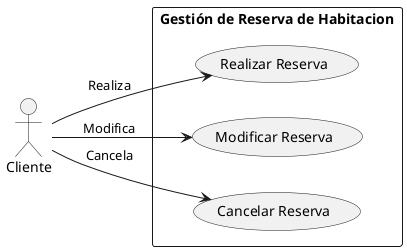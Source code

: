 @startuml namespace
left to right direction
actor Cliente as Client
rectangle "Gestión de Reserva de Habitacion" as ReservationSystem {
    usecase "Realizar Reserva" as MakeReservation
    usecase "Modificar Reserva" as ModifyReservation
    usecase "Cancelar Reserva" as CancelReservation
}
Client --> MakeReservation: Realiza
Client --> ModifyReservation: Modifica
Client --> CancelReservation: Cancela
@enduml